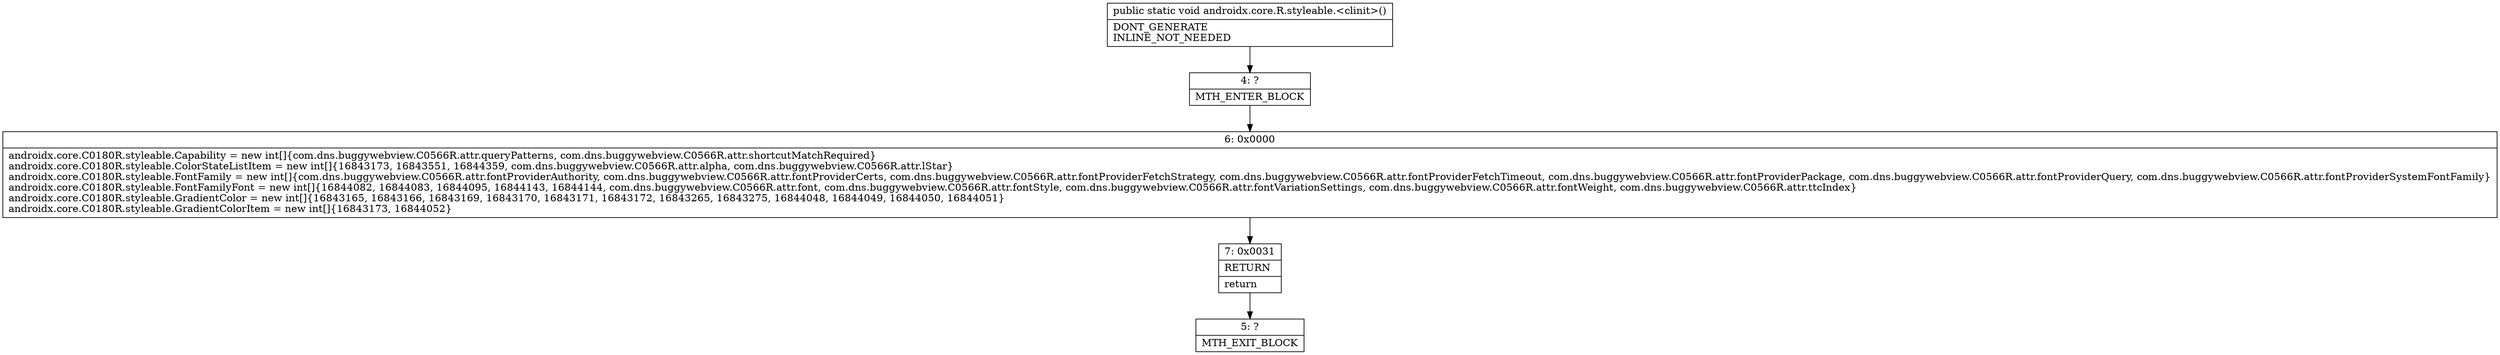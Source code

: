 digraph "CFG forandroidx.core.R.styleable.\<clinit\>()V" {
Node_4 [shape=record,label="{4\:\ ?|MTH_ENTER_BLOCK\l}"];
Node_6 [shape=record,label="{6\:\ 0x0000|androidx.core.C0180R.styleable.Capability = new int[]\{com.dns.buggywebview.C0566R.attr.queryPatterns, com.dns.buggywebview.C0566R.attr.shortcutMatchRequired\}\landroidx.core.C0180R.styleable.ColorStateListItem = new int[]\{16843173, 16843551, 16844359, com.dns.buggywebview.C0566R.attr.alpha, com.dns.buggywebview.C0566R.attr.lStar\}\landroidx.core.C0180R.styleable.FontFamily = new int[]\{com.dns.buggywebview.C0566R.attr.fontProviderAuthority, com.dns.buggywebview.C0566R.attr.fontProviderCerts, com.dns.buggywebview.C0566R.attr.fontProviderFetchStrategy, com.dns.buggywebview.C0566R.attr.fontProviderFetchTimeout, com.dns.buggywebview.C0566R.attr.fontProviderPackage, com.dns.buggywebview.C0566R.attr.fontProviderQuery, com.dns.buggywebview.C0566R.attr.fontProviderSystemFontFamily\}\landroidx.core.C0180R.styleable.FontFamilyFont = new int[]\{16844082, 16844083, 16844095, 16844143, 16844144, com.dns.buggywebview.C0566R.attr.font, com.dns.buggywebview.C0566R.attr.fontStyle, com.dns.buggywebview.C0566R.attr.fontVariationSettings, com.dns.buggywebview.C0566R.attr.fontWeight, com.dns.buggywebview.C0566R.attr.ttcIndex\}\landroidx.core.C0180R.styleable.GradientColor = new int[]\{16843165, 16843166, 16843169, 16843170, 16843171, 16843172, 16843265, 16843275, 16844048, 16844049, 16844050, 16844051\}\landroidx.core.C0180R.styleable.GradientColorItem = new int[]\{16843173, 16844052\}\l}"];
Node_7 [shape=record,label="{7\:\ 0x0031|RETURN\l|return\l}"];
Node_5 [shape=record,label="{5\:\ ?|MTH_EXIT_BLOCK\l}"];
MethodNode[shape=record,label="{public static void androidx.core.R.styleable.\<clinit\>()  | DONT_GENERATE\lINLINE_NOT_NEEDED\l}"];
MethodNode -> Node_4;Node_4 -> Node_6;
Node_6 -> Node_7;
Node_7 -> Node_5;
}

